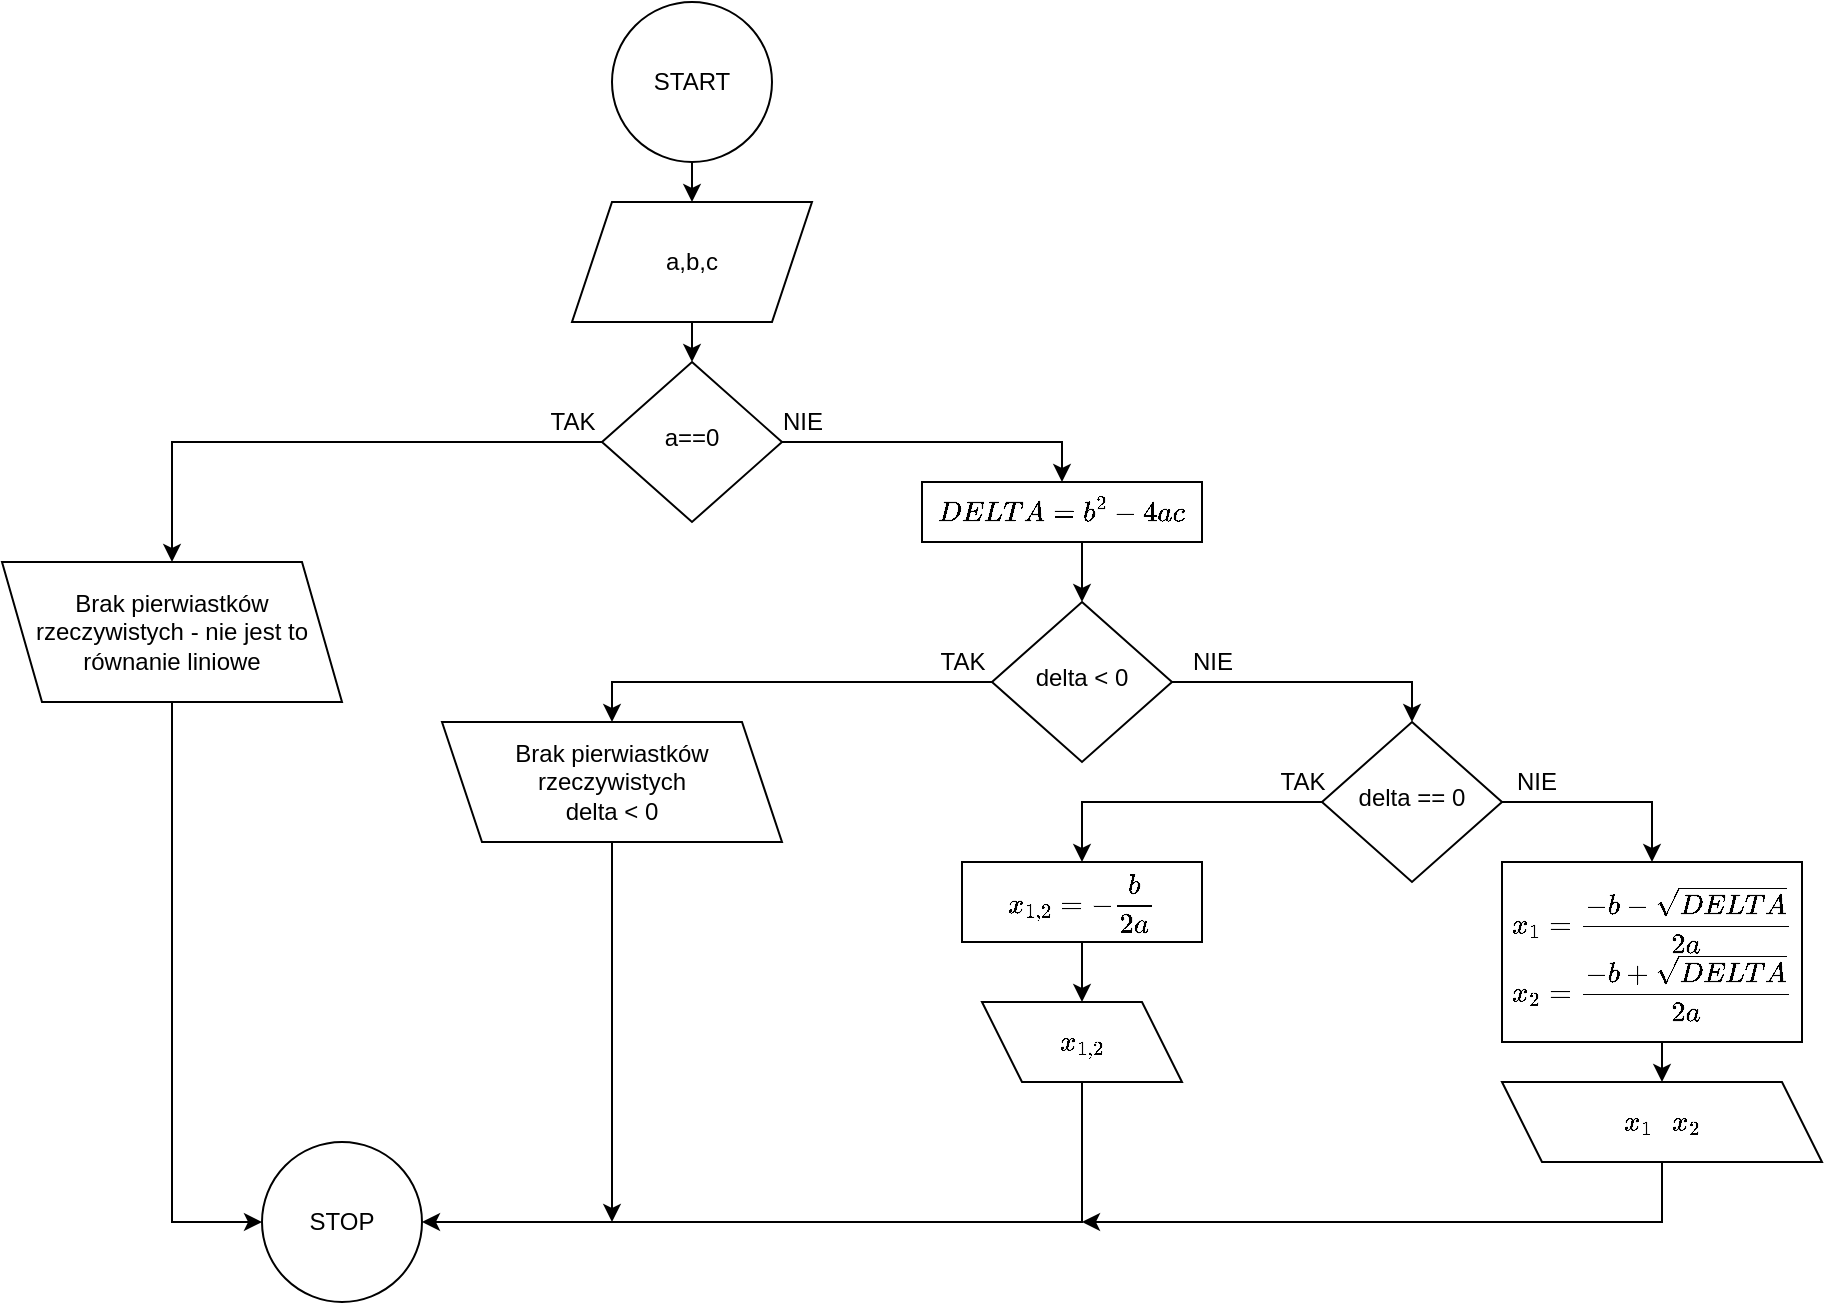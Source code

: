 <mxfile version="13.6.2" type="device"><diagram id="UO1Y2RZHnStxMxTwgqJQ" name="Page-1"><mxGraphModel dx="1886" dy="888" grid="1" gridSize="10" guides="1" tooltips="1" connect="1" arrows="1" fold="1" page="1" pageScale="1" pageWidth="827" pageHeight="1169" math="1" shadow="0"><root><mxCell id="0"/><mxCell id="1" parent="0"/><mxCell id="MSO-Qo9cPVd4WaVFC8CY-3" value="STOP" style="ellipse;whiteSpace=wrap;html=1;" parent="1" vertex="1"><mxGeometry x="170" y="630" width="80" height="80" as="geometry"/></mxCell><mxCell id="3oFzX4tvx02b1drMHodE-7" style="edgeStyle=orthogonalEdgeStyle;rounded=0;orthogonalLoop=1;jettySize=auto;html=1;exitX=0;exitY=0.5;exitDx=0;exitDy=0;entryX=0.5;entryY=0;entryDx=0;entryDy=0;" parent="1" source="MSO-Qo9cPVd4WaVFC8CY-4" target="3oFzX4tvx02b1drMHodE-5" edge="1"><mxGeometry relative="1" as="geometry"/></mxCell><mxCell id="3oFzX4tvx02b1drMHodE-10" style="edgeStyle=orthogonalEdgeStyle;rounded=0;orthogonalLoop=1;jettySize=auto;html=1;exitX=1;exitY=0.5;exitDx=0;exitDy=0;entryX=0.5;entryY=0;entryDx=0;entryDy=0;" parent="1" source="MSO-Qo9cPVd4WaVFC8CY-4" target="nUyRtfwVZKBIdIy3tAJs-2" edge="1"><mxGeometry relative="1" as="geometry"><mxPoint x="565" y="300" as="targetPoint"/><Array as="points"><mxPoint x="570" y="280"/></Array></mxGeometry></mxCell><mxCell id="MSO-Qo9cPVd4WaVFC8CY-4" value="a==0" style="rhombus;whiteSpace=wrap;html=1;shadow=0;fontFamily=Helvetica;fontSize=12;align=center;strokeWidth=1;spacing=6;spacingTop=-4;" parent="1" vertex="1"><mxGeometry x="340" y="240" width="90" height="80" as="geometry"/></mxCell><mxCell id="3oFzX4tvx02b1drMHodE-4" style="edgeStyle=orthogonalEdgeStyle;rounded=0;orthogonalLoop=1;jettySize=auto;html=1;exitX=0.5;exitY=1;exitDx=0;exitDy=0;entryX=0.5;entryY=0;entryDx=0;entryDy=0;" parent="1" source="MSO-Qo9cPVd4WaVFC8CY-6" target="MSO-Qo9cPVd4WaVFC8CY-4" edge="1"><mxGeometry relative="1" as="geometry"/></mxCell><mxCell id="MSO-Qo9cPVd4WaVFC8CY-6" value="a,b,c" style="shape=parallelogram;perimeter=parallelogramPerimeter;whiteSpace=wrap;html=1;fixedSize=1;direction=east;flipH=1;flipV=1;" parent="1" vertex="1"><mxGeometry x="325" y="160" width="120" height="60" as="geometry"/></mxCell><mxCell id="3oFzX4tvx02b1drMHodE-3" style="edgeStyle=orthogonalEdgeStyle;rounded=0;orthogonalLoop=1;jettySize=auto;html=1;exitX=0.5;exitY=1;exitDx=0;exitDy=0;entryX=0.5;entryY=0;entryDx=0;entryDy=0;" parent="1" source="3oFzX4tvx02b1drMHodE-2" target="MSO-Qo9cPVd4WaVFC8CY-6" edge="1"><mxGeometry relative="1" as="geometry"/></mxCell><mxCell id="3oFzX4tvx02b1drMHodE-2" value="START" style="ellipse;whiteSpace=wrap;html=1;" parent="1" vertex="1"><mxGeometry x="345" y="60" width="80" height="80" as="geometry"/></mxCell><mxCell id="3oFzX4tvx02b1drMHodE-17" style="edgeStyle=orthogonalEdgeStyle;rounded=0;orthogonalLoop=1;jettySize=auto;html=1;exitX=0.5;exitY=1;exitDx=0;exitDy=0;entryX=0;entryY=0.5;entryDx=0;entryDy=0;" parent="1" source="3oFzX4tvx02b1drMHodE-5" target="MSO-Qo9cPVd4WaVFC8CY-3" edge="1"><mxGeometry relative="1" as="geometry"/></mxCell><mxCell id="3oFzX4tvx02b1drMHodE-5" value="Brak pierwiastków rzeczywistych - nie jest to równanie liniowe" style="shape=parallelogram;perimeter=parallelogramPerimeter;whiteSpace=wrap;html=1;fixedSize=1;direction=east;flipH=0;flipV=1;" parent="1" vertex="1"><mxGeometry x="40" y="340" width="170" height="70" as="geometry"/></mxCell><mxCell id="3oFzX4tvx02b1drMHodE-8" value="TAK" style="text;html=1;align=center;verticalAlign=middle;resizable=0;points=[];autosize=1;" parent="1" vertex="1"><mxGeometry x="305" y="260" width="40" height="20" as="geometry"/></mxCell><mxCell id="nUyRtfwVZKBIdIy3tAJs-1" value="NIE" style="text;html=1;align=center;verticalAlign=middle;resizable=0;points=[];autosize=1;" parent="1" vertex="1"><mxGeometry x="420" y="260" width="40" height="20" as="geometry"/></mxCell><mxCell id="nUyRtfwVZKBIdIy3tAJs-5" style="edgeStyle=orthogonalEdgeStyle;rounded=0;orthogonalLoop=1;jettySize=auto;html=1;exitX=0.5;exitY=1;exitDx=0;exitDy=0;entryX=0.5;entryY=0;entryDx=0;entryDy=0;" parent="1" source="nUyRtfwVZKBIdIy3tAJs-2" target="nUyRtfwVZKBIdIy3tAJs-3" edge="1"><mxGeometry relative="1" as="geometry"/></mxCell><mxCell id="nUyRtfwVZKBIdIy3tAJs-2" value="`DELTA&lt;br&gt;= b^2-4ac`" style="rounded=0;whiteSpace=wrap;html=1;" parent="1" vertex="1"><mxGeometry x="500" y="300" width="140" height="30" as="geometry"/></mxCell><mxCell id="nUyRtfwVZKBIdIy3tAJs-7" style="edgeStyle=orthogonalEdgeStyle;rounded=0;orthogonalLoop=1;jettySize=auto;html=1;entryX=0.5;entryY=0;entryDx=0;entryDy=0;" parent="1" source="nUyRtfwVZKBIdIy3tAJs-3" target="nUyRtfwVZKBIdIy3tAJs-6" edge="1"><mxGeometry relative="1" as="geometry"/></mxCell><mxCell id="nUyRtfwVZKBIdIy3tAJs-9" style="edgeStyle=orthogonalEdgeStyle;rounded=0;orthogonalLoop=1;jettySize=auto;html=1;exitX=1;exitY=0.5;exitDx=0;exitDy=0;entryX=0.5;entryY=0;entryDx=0;entryDy=0;" parent="1" source="nUyRtfwVZKBIdIy3tAJs-3" target="nUyRtfwVZKBIdIy3tAJs-4" edge="1"><mxGeometry relative="1" as="geometry"/></mxCell><mxCell id="nUyRtfwVZKBIdIy3tAJs-3" value="delta &amp;lt; 0" style="rhombus;whiteSpace=wrap;html=1;shadow=0;fontFamily=Helvetica;fontSize=12;align=center;strokeWidth=1;spacing=6;spacingTop=-4;" parent="1" vertex="1"><mxGeometry x="535" y="360" width="90" height="80" as="geometry"/></mxCell><mxCell id="nUyRtfwVZKBIdIy3tAJs-12" style="edgeStyle=orthogonalEdgeStyle;rounded=0;orthogonalLoop=1;jettySize=auto;html=1;exitX=0;exitY=0.5;exitDx=0;exitDy=0;entryX=0.5;entryY=0;entryDx=0;entryDy=0;" parent="1" source="nUyRtfwVZKBIdIy3tAJs-4" target="nUyRtfwVZKBIdIy3tAJs-11" edge="1"><mxGeometry relative="1" as="geometry"/></mxCell><mxCell id="nUyRtfwVZKBIdIy3tAJs-18" style="edgeStyle=orthogonalEdgeStyle;rounded=0;orthogonalLoop=1;jettySize=auto;html=1;exitX=1;exitY=0.5;exitDx=0;exitDy=0;entryX=0.5;entryY=0;entryDx=0;entryDy=0;" parent="1" source="nUyRtfwVZKBIdIy3tAJs-4" target="nUyRtfwVZKBIdIy3tAJs-19" edge="1"><mxGeometry relative="1" as="geometry"><mxPoint x="870" y="520" as="targetPoint"/></mxGeometry></mxCell><mxCell id="nUyRtfwVZKBIdIy3tAJs-4" value="delta == 0" style="rhombus;whiteSpace=wrap;html=1;shadow=0;fontFamily=Helvetica;fontSize=12;align=center;strokeWidth=1;spacing=6;spacingTop=-4;" parent="1" vertex="1"><mxGeometry x="700" y="420" width="90" height="80" as="geometry"/></mxCell><mxCell id="nUyRtfwVZKBIdIy3tAJs-23" style="edgeStyle=orthogonalEdgeStyle;rounded=0;orthogonalLoop=1;jettySize=auto;html=1;exitX=0.5;exitY=1;exitDx=0;exitDy=0;" parent="1" source="nUyRtfwVZKBIdIy3tAJs-6" edge="1"><mxGeometry relative="1" as="geometry"><mxPoint x="345" y="670" as="targetPoint"/></mxGeometry></mxCell><mxCell id="nUyRtfwVZKBIdIy3tAJs-6" value="Brak pierwiastków rzeczywistych&lt;br&gt;delta &amp;lt; 0" style="shape=parallelogram;perimeter=parallelogramPerimeter;whiteSpace=wrap;html=1;fixedSize=1;direction=east;flipH=0;flipV=1;" parent="1" vertex="1"><mxGeometry x="260" y="420" width="170" height="60" as="geometry"/></mxCell><mxCell id="nUyRtfwVZKBIdIy3tAJs-8" value="TAK" style="text;html=1;align=center;verticalAlign=middle;resizable=0;points=[];autosize=1;" parent="1" vertex="1"><mxGeometry x="500" y="380" width="40" height="20" as="geometry"/></mxCell><mxCell id="nUyRtfwVZKBIdIy3tAJs-10" value="NIE" style="text;html=1;align=center;verticalAlign=middle;resizable=0;points=[];autosize=1;" parent="1" vertex="1"><mxGeometry x="625" y="380" width="40" height="20" as="geometry"/></mxCell><mxCell id="nUyRtfwVZKBIdIy3tAJs-15" style="edgeStyle=orthogonalEdgeStyle;rounded=0;orthogonalLoop=1;jettySize=auto;html=1;exitX=0.5;exitY=1;exitDx=0;exitDy=0;entryX=0.5;entryY=0;entryDx=0;entryDy=0;" parent="1" source="nUyRtfwVZKBIdIy3tAJs-11" target="nUyRtfwVZKBIdIy3tAJs-13" edge="1"><mxGeometry relative="1" as="geometry"/></mxCell><mxCell id="nUyRtfwVZKBIdIy3tAJs-11" value="`x_(1,2)=-b/(2a)`" style="rounded=0;whiteSpace=wrap;html=1;" parent="1" vertex="1"><mxGeometry x="520" y="490" width="120" height="40" as="geometry"/></mxCell><mxCell id="nUyRtfwVZKBIdIy3tAJs-16" style="edgeStyle=orthogonalEdgeStyle;rounded=0;orthogonalLoop=1;jettySize=auto;html=1;exitX=0.5;exitY=1;exitDx=0;exitDy=0;entryX=1;entryY=0.5;entryDx=0;entryDy=0;" parent="1" source="nUyRtfwVZKBIdIy3tAJs-13" target="MSO-Qo9cPVd4WaVFC8CY-3" edge="1"><mxGeometry relative="1" as="geometry"/></mxCell><mxCell id="nUyRtfwVZKBIdIy3tAJs-13" value="`x_(1,2)&lt;br&gt;`" style="shape=parallelogram;perimeter=parallelogramPerimeter;whiteSpace=wrap;html=1;fixedSize=1;direction=east;flipH=0;flipV=1;" parent="1" vertex="1"><mxGeometry x="530" y="560" width="100" height="40" as="geometry"/></mxCell><mxCell id="nUyRtfwVZKBIdIy3tAJs-17" value="TAK" style="text;html=1;align=center;verticalAlign=middle;resizable=0;points=[];autosize=1;" parent="1" vertex="1"><mxGeometry x="670" y="440" width="40" height="20" as="geometry"/></mxCell><mxCell id="nUyRtfwVZKBIdIy3tAJs-22" style="edgeStyle=orthogonalEdgeStyle;rounded=0;orthogonalLoop=1;jettySize=auto;html=1;exitX=0.5;exitY=1;exitDx=0;exitDy=0;entryX=0.5;entryY=0;entryDx=0;entryDy=0;" parent="1" source="nUyRtfwVZKBIdIy3tAJs-19" target="nUyRtfwVZKBIdIy3tAJs-20" edge="1"><mxGeometry relative="1" as="geometry"/></mxCell><mxCell id="nUyRtfwVZKBIdIy3tAJs-19" value="`x_1=(-b-sqrt(DELTA))/(2a)`&lt;br&gt;`x_2=(-b+sqrt(DELTA))/(2a)`" style="rounded=0;whiteSpace=wrap;html=1;" parent="1" vertex="1"><mxGeometry x="790" y="490" width="150" height="90" as="geometry"/></mxCell><mxCell id="nUyRtfwVZKBIdIy3tAJs-21" style="edgeStyle=orthogonalEdgeStyle;rounded=0;orthogonalLoop=1;jettySize=auto;html=1;exitX=0.5;exitY=1;exitDx=0;exitDy=0;" parent="1" source="nUyRtfwVZKBIdIy3tAJs-20" edge="1"><mxGeometry relative="1" as="geometry"><mxPoint x="580" y="670" as="targetPoint"/><Array as="points"><mxPoint x="870" y="670"/></Array></mxGeometry></mxCell><mxCell id="nUyRtfwVZKBIdIy3tAJs-20" value="`x_(1)&lt;br&gt;`&amp;nbsp; &amp;nbsp;`x_(2)&lt;br&gt;`" style="shape=parallelogram;perimeter=parallelogramPerimeter;whiteSpace=wrap;html=1;fixedSize=1;direction=east;flipH=0;flipV=1;" parent="1" vertex="1"><mxGeometry x="790" y="600" width="160" height="40" as="geometry"/></mxCell><mxCell id="Vn_WsiEp3LuGS_70zQRw-1" value="NIE" style="text;html=1;align=center;verticalAlign=middle;resizable=0;points=[];autosize=1;" vertex="1" parent="1"><mxGeometry x="787" y="440" width="40" height="20" as="geometry"/></mxCell></root></mxGraphModel></diagram></mxfile>